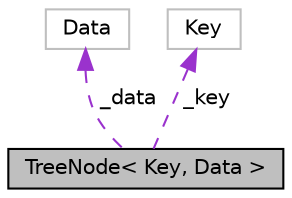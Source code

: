 digraph "TreeNode&lt; Key, Data &gt;"
{
 // INTERACTIVE_SVG=YES
  edge [fontname="Helvetica",fontsize="10",labelfontname="Helvetica",labelfontsize="10"];
  node [fontname="Helvetica",fontsize="10",shape=record];
  Node1 [label="TreeNode\< Key, Data \>",height=0.2,width=0.4,color="black", fillcolor="grey75", style="filled" fontcolor="black"];
  Node2 -> Node1 [dir="back",color="darkorchid3",fontsize="10",style="dashed",label=" _data" ,fontname="Helvetica"];
  Node2 [label="Data",height=0.2,width=0.4,color="grey75", fillcolor="white", style="filled"];
  Node3 -> Node1 [dir="back",color="darkorchid3",fontsize="10",style="dashed",label=" _key" ,fontname="Helvetica"];
  Node3 [label="Key",height=0.2,width=0.4,color="grey75", fillcolor="white", style="filled"];
}
